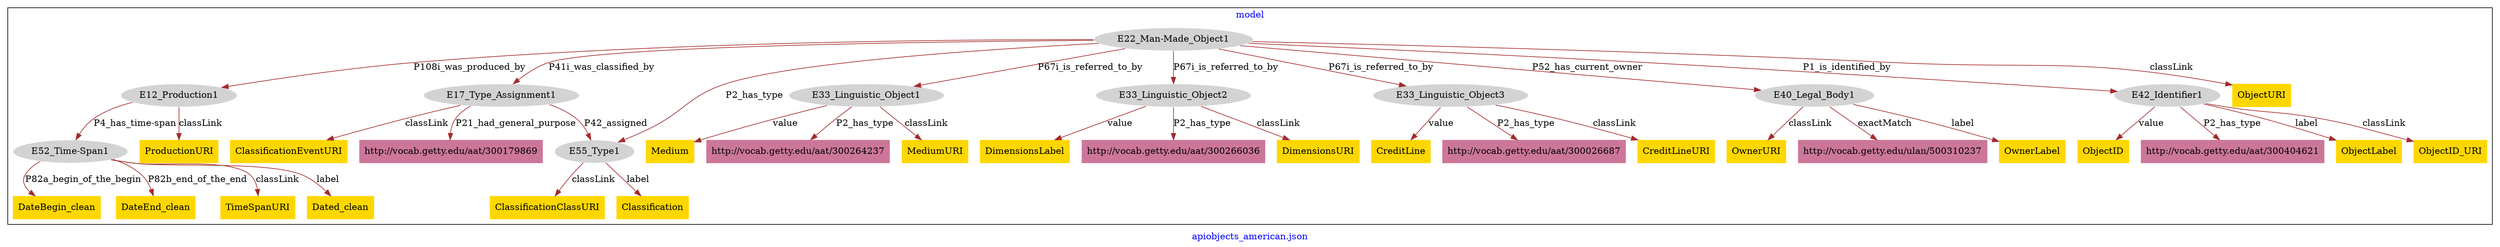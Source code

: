 digraph n0 {
fontcolor="blue"
remincross="true"
label="apiobjects_american.json"
subgraph cluster {
label="model"
n2[style="filled",color="white",fillcolor="lightgray",label="E12_Production1"];
n3[style="filled",color="white",fillcolor="lightgray",label="E52_Time-Span1"];
n4[style="filled",color="white",fillcolor="lightgray",label="E17_Type_Assignment1"];
n5[style="filled",color="white",fillcolor="lightgray",label="E55_Type1"];
n6[style="filled",color="white",fillcolor="lightgray",label="E22_Man-Made_Object1"];
n7[style="filled",color="white",fillcolor="lightgray",label="E33_Linguistic_Object1"];
n8[style="filled",color="white",fillcolor="lightgray",label="E33_Linguistic_Object2"];
n9[style="filled",color="white",fillcolor="lightgray",label="E33_Linguistic_Object3"];
n10[style="filled",color="white",fillcolor="lightgray",label="E40_Legal_Body1"];
n11[style="filled",color="white",fillcolor="lightgray",label="E42_Identifier1"];
n12[shape="plaintext",style="filled",fillcolor="gold",label="ProductionURI"];
n13[shape="plaintext",style="filled",fillcolor="gold",label="CreditLineURI"];
n14[shape="plaintext",style="filled",fillcolor="gold",label="ObjectLabel"];
n15[shape="plaintext",style="filled",fillcolor="gold",label="OwnerLabel"];
n16[shape="plaintext",style="filled",fillcolor="gold",label="ClassificationEventURI"];
n17[shape="plaintext",style="filled",fillcolor="gold",label="ObjectID_URI"];
n18[shape="plaintext",style="filled",fillcolor="gold",label="TimeSpanURI"];
n19[shape="plaintext",style="filled",fillcolor="gold",label="Dated_clean"];
n20[shape="plaintext",style="filled",fillcolor="gold",label="DimensionsURI"];
n21[shape="plaintext",style="filled",fillcolor="gold",label="ClassificationClassURI"];
n22[shape="plaintext",style="filled",fillcolor="gold",label="DateBegin_clean"];
n23[shape="plaintext",style="filled",fillcolor="gold",label="DimensionsLabel"];
n24[shape="plaintext",style="filled",fillcolor="gold",label="MediumURI"];
n25[shape="plaintext",style="filled",fillcolor="gold",label="DateEnd_clean"];
n26[shape="plaintext",style="filled",fillcolor="gold",label="OwnerURI"];
n27[shape="plaintext",style="filled",fillcolor="gold",label="CreditLine"];
n28[shape="plaintext",style="filled",fillcolor="gold",label="Classification"];
n29[shape="plaintext",style="filled",fillcolor="gold",label="ObjectID"];
n30[shape="plaintext",style="filled",fillcolor="gold",label="Medium"];
n31[shape="plaintext",style="filled",fillcolor="gold",label="ObjectURI"];
n32[shape="plaintext",style="filled",fillcolor="#CC7799",label="http://vocab.getty.edu/aat/300026687"];
n33[shape="plaintext",style="filled",fillcolor="#CC7799",label="http://vocab.getty.edu/ulan/500310237"];
n34[shape="plaintext",style="filled",fillcolor="#CC7799",label="http://vocab.getty.edu/aat/300266036"];
n35[shape="plaintext",style="filled",fillcolor="#CC7799",label="http://vocab.getty.edu/aat/300404621"];
n36[shape="plaintext",style="filled",fillcolor="#CC7799",label="http://vocab.getty.edu/aat/300179869"];
n37[shape="plaintext",style="filled",fillcolor="#CC7799",label="http://vocab.getty.edu/aat/300264237"];
}
n2 -> n3[color="brown",fontcolor="black",label="P4_has_time-span"]
n4 -> n5[color="brown",fontcolor="black",label="P42_assigned"]
n6 -> n2[color="brown",fontcolor="black",label="P108i_was_produced_by"]
n6 -> n4[color="brown",fontcolor="black",label="P41i_was_classified_by"]
n6 -> n7[color="brown",fontcolor="black",label="P67i_is_referred_to_by"]
n6 -> n8[color="brown",fontcolor="black",label="P67i_is_referred_to_by"]
n6 -> n9[color="brown",fontcolor="black",label="P67i_is_referred_to_by"]
n6 -> n10[color="brown",fontcolor="black",label="P52_has_current_owner"]
n6 -> n11[color="brown",fontcolor="black",label="P1_is_identified_by"]
n2 -> n12[color="brown",fontcolor="black",label="classLink"]
n9 -> n13[color="brown",fontcolor="black",label="classLink"]
n11 -> n14[color="brown",fontcolor="black",label="label"]
n10 -> n15[color="brown",fontcolor="black",label="label"]
n4 -> n16[color="brown",fontcolor="black",label="classLink"]
n11 -> n17[color="brown",fontcolor="black",label="classLink"]
n3 -> n18[color="brown",fontcolor="black",label="classLink"]
n3 -> n19[color="brown",fontcolor="black",label="label"]
n8 -> n20[color="brown",fontcolor="black",label="classLink"]
n5 -> n21[color="brown",fontcolor="black",label="classLink"]
n3 -> n22[color="brown",fontcolor="black",label="P82a_begin_of_the_begin"]
n8 -> n23[color="brown",fontcolor="black",label="value"]
n7 -> n24[color="brown",fontcolor="black",label="classLink"]
n3 -> n25[color="brown",fontcolor="black",label="P82b_end_of_the_end"]
n10 -> n26[color="brown",fontcolor="black",label="classLink"]
n9 -> n27[color="brown",fontcolor="black",label="value"]
n5 -> n28[color="brown",fontcolor="black",label="label"]
n11 -> n29[color="brown",fontcolor="black",label="value"]
n7 -> n30[color="brown",fontcolor="black",label="value"]
n6 -> n31[color="brown",fontcolor="black",label="classLink"]
n9 -> n32[color="brown",fontcolor="black",label="P2_has_type"]
n10 -> n33[color="brown",fontcolor="black",label="exactMatch"]
n6 -> n5[color="brown",fontcolor="black",label="P2_has_type"]
n8 -> n34[color="brown",fontcolor="black",label="P2_has_type"]
n11 -> n35[color="brown",fontcolor="black",label="P2_has_type"]
n4 -> n36[color="brown",fontcolor="black",label="P21_had_general_purpose"]
n7 -> n37[color="brown",fontcolor="black",label="P2_has_type"]
}
